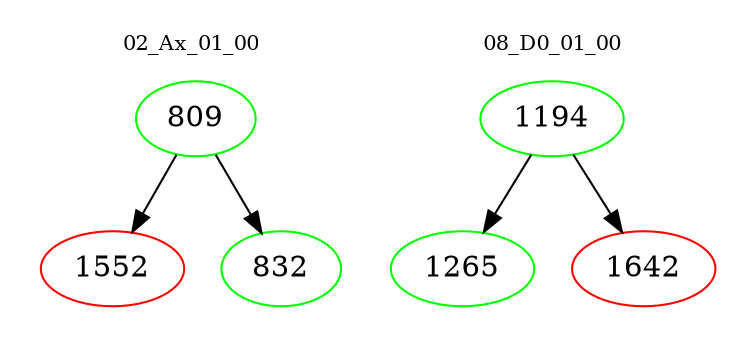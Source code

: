 digraph{
subgraph cluster_0 {
color = white
label = "02_Ax_01_00";
fontsize=10;
T0_809 [label="809", color="green"]
T0_809 -> T0_1552 [color="black"]
T0_1552 [label="1552", color="red"]
T0_809 -> T0_832 [color="black"]
T0_832 [label="832", color="green"]
}
subgraph cluster_1 {
color = white
label = "08_D0_01_00";
fontsize=10;
T1_1194 [label="1194", color="green"]
T1_1194 -> T1_1265 [color="black"]
T1_1265 [label="1265", color="green"]
T1_1194 -> T1_1642 [color="black"]
T1_1642 [label="1642", color="red"]
}
}
